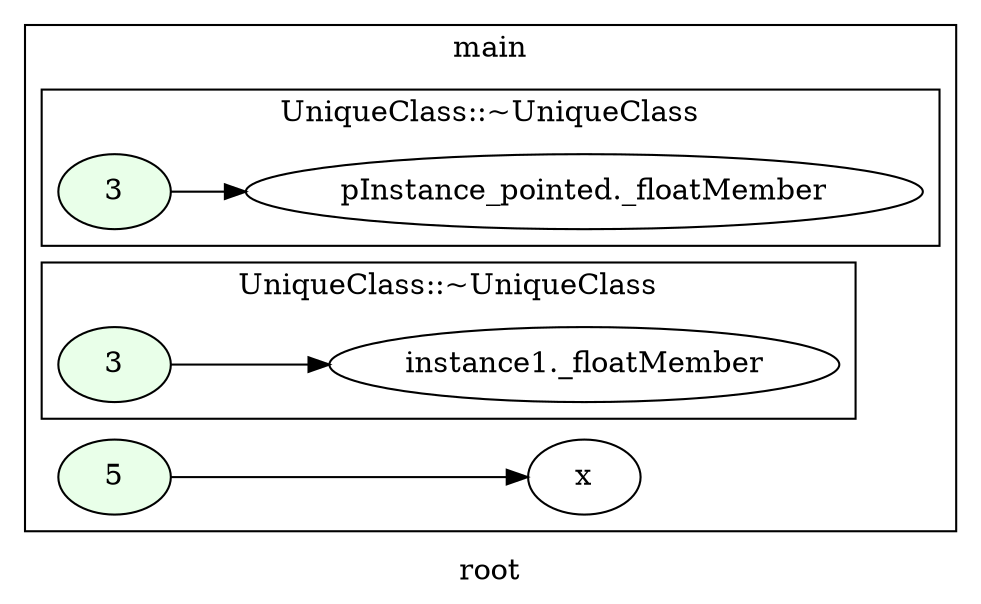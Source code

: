 digraph G
{
rankdir=LR;
label = "root";
subgraph cluster_1 {
label = "main";
parent = "G";
startinglines = "2_12_12";
	node_000005 [ label = "5", style=filled, fillcolor="#E9FFE9", startinglines=18 ]
	node_000006 [ label = "x", startingline=18 ]
subgraph cluster_2 {
label = "UniqueClass::UniqueClass";
parent = "cluster_1";
startinglines = "12_12_14";
}
subgraph cluster_3 {
label = "UniqueClass::UniqueClass";
parent = "cluster_1";
startinglines = "12_14_15";
}
subgraph cluster_4 {
label = "UniqueClass::~UniqueClass";
parent = "cluster_1";
startinglines = "14_15_17";
	node_000003 [ label = "3", style=filled, fillcolor="#E9FFE9", startinglines=8 ]
	node_000004 [ label = "pInstance_pointed._floatMember", startingline=8 ]
}
subgraph cluster_5 {
label = "UniqueClass::~UniqueClass";
parent = "cluster_1";
startinglines = "17_8_18";
	node_000007 [ label = "3", style=filled, fillcolor="#E9FFE9", startinglines=8 ]
	node_000008 [ label = "instance1._floatMember", startingline=8 ]
}
}
	node_000005 -> node_000006
	node_000003 -> node_000004
	node_000007 -> node_000008
}
